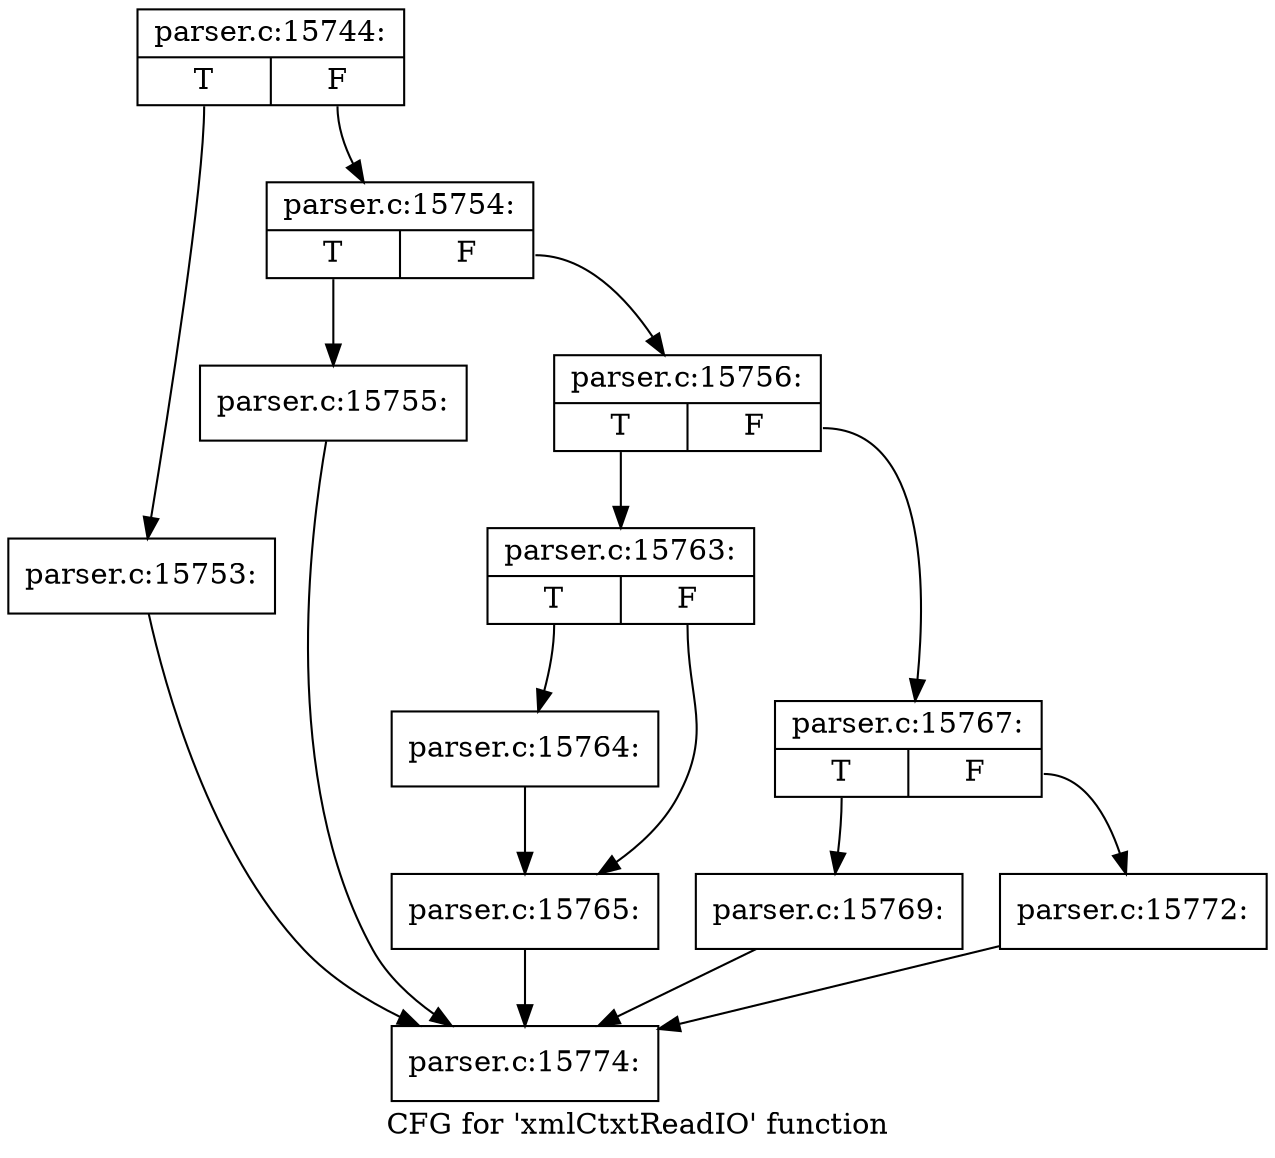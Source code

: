 digraph "CFG for 'xmlCtxtReadIO' function" {
	label="CFG for 'xmlCtxtReadIO' function";

	Node0x5ff76f0 [shape=record,label="{parser.c:15744:|{<s0>T|<s1>F}}"];
	Node0x5ff76f0:s0 -> Node0x5ff96c0;
	Node0x5ff76f0:s1 -> Node0x5ff9710;
	Node0x5ff96c0 [shape=record,label="{parser.c:15753:}"];
	Node0x5ff96c0 -> Node0x5febcb0;
	Node0x5ff9710 [shape=record,label="{parser.c:15754:|{<s0>T|<s1>F}}"];
	Node0x5ff9710:s0 -> Node0x5ff9b70;
	Node0x5ff9710:s1 -> Node0x5ff9bc0;
	Node0x5ff9b70 [shape=record,label="{parser.c:15755:}"];
	Node0x5ff9b70 -> Node0x5febcb0;
	Node0x5ff9bc0 [shape=record,label="{parser.c:15756:|{<s0>T|<s1>F}}"];
	Node0x5ff9bc0:s0 -> Node0x5ffa5d0;
	Node0x5ff9bc0:s1 -> Node0x5ffa620;
	Node0x5ffa5d0 [shape=record,label="{parser.c:15763:|{<s0>T|<s1>F}}"];
	Node0x5ffa5d0:s0 -> Node0x5ffa9e0;
	Node0x5ffa5d0:s1 -> Node0x5ffaa30;
	Node0x5ffa9e0 [shape=record,label="{parser.c:15764:}"];
	Node0x5ffa9e0 -> Node0x5ffaa30;
	Node0x5ffaa30 [shape=record,label="{parser.c:15765:}"];
	Node0x5ffaa30 -> Node0x5febcb0;
	Node0x5ffa620 [shape=record,label="{parser.c:15767:|{<s0>T|<s1>F}}"];
	Node0x5ffa620:s0 -> Node0x5ffb3f0;
	Node0x5ffa620:s1 -> Node0x5ffb440;
	Node0x5ffb3f0 [shape=record,label="{parser.c:15769:}"];
	Node0x5ffb3f0 -> Node0x5febcb0;
	Node0x5ffb440 [shape=record,label="{parser.c:15772:}"];
	Node0x5ffb440 -> Node0x5febcb0;
	Node0x5febcb0 [shape=record,label="{parser.c:15774:}"];
}
